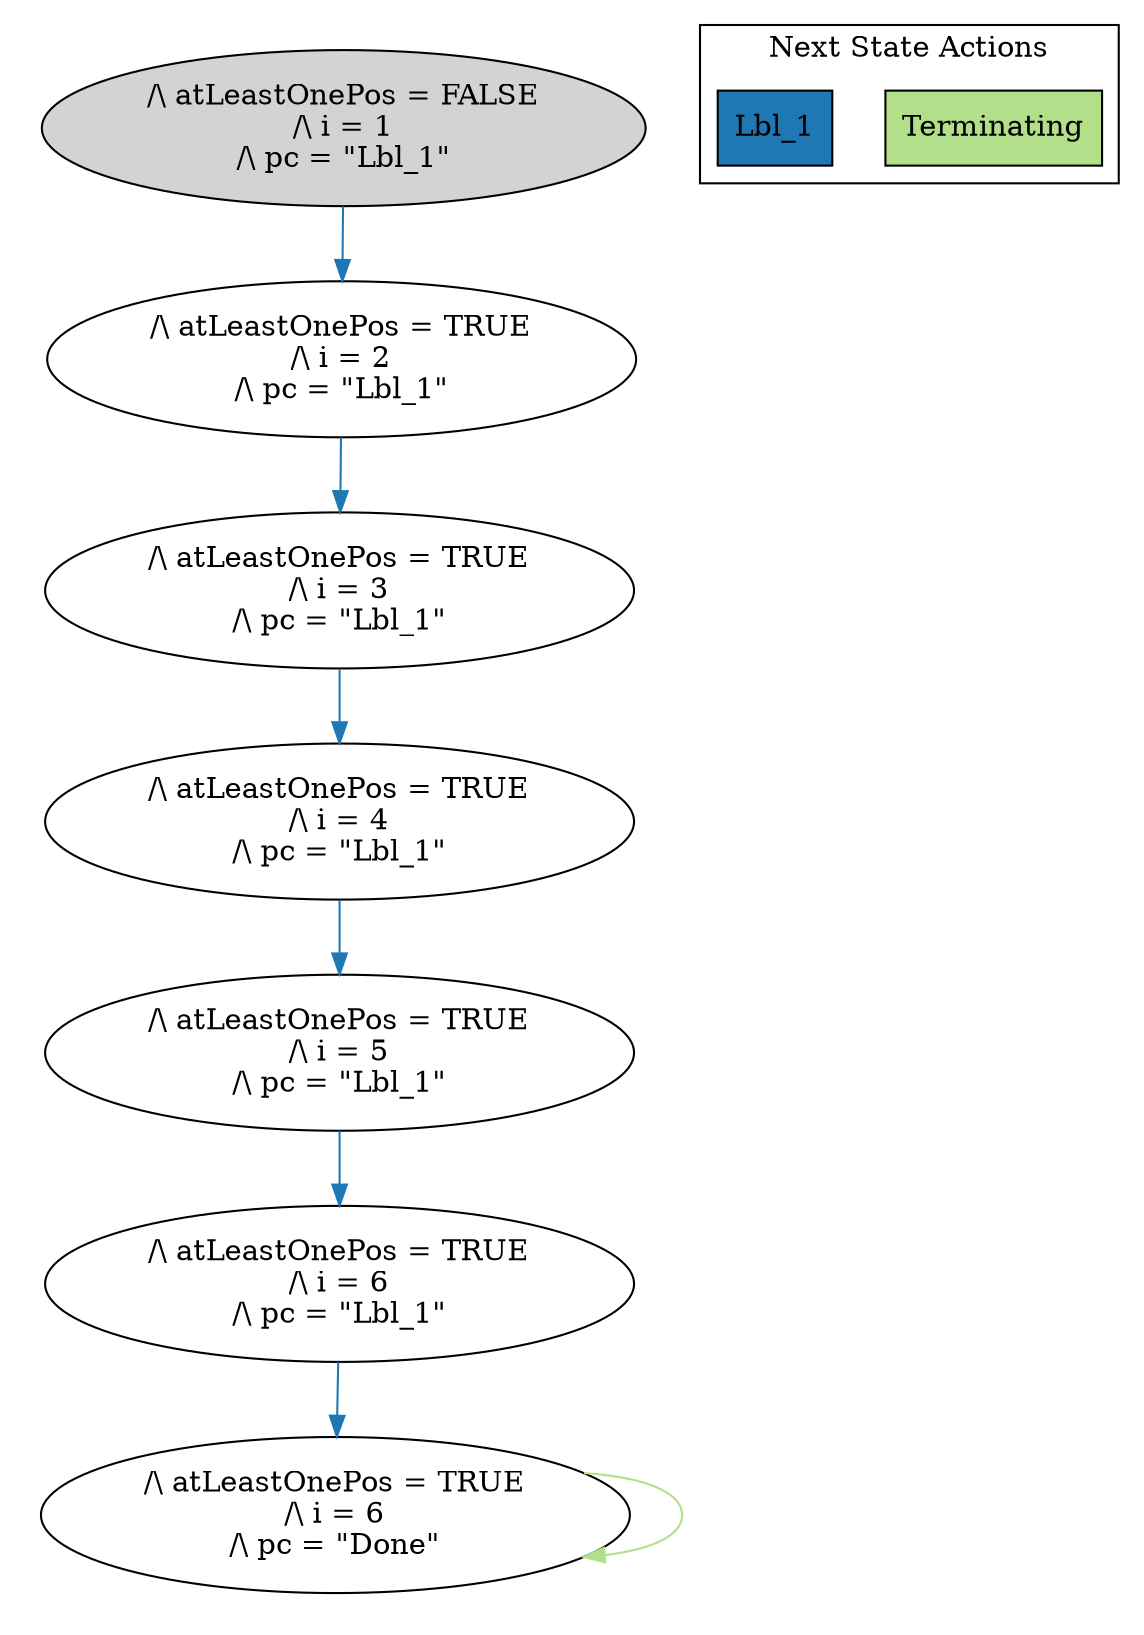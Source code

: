strict digraph DiskGraph {
edge [colorscheme="paired12"]
nodesep=0.35;
subgraph cluster_graph {
color="white";
5038739420060087481 [label="/\\ atLeastOnePos = FALSE\n/\\ i = 1\n/\\ pc = \"Lbl_1\"",style = filled]
5038739420060087481 -> 8282623598061308375 [label="",color="2",fontcolor="2"];
8282623598061308375 [label="/\\ atLeastOnePos = TRUE\n/\\ i = 2\n/\\ pc = \"Lbl_1\""];
8282623598061308375 -> 3621367641582978660 [label="",color="2",fontcolor="2"];
3621367641582978660 [label="/\\ atLeastOnePos = TRUE\n/\\ i = 3\n/\\ pc = \"Lbl_1\""];
3621367641582978660 -> -8426082215516673260 [label="",color="2",fontcolor="2"];
-8426082215516673260 [label="/\\ atLeastOnePos = TRUE\n/\\ i = 4\n/\\ pc = \"Lbl_1\""];
-8426082215516673260 -> -3773754564105739097 [label="",color="2",fontcolor="2"];
-3773754564105739097 [label="/\\ atLeastOnePos = TRUE\n/\\ i = 5\n/\\ pc = \"Lbl_1\""];
-3773754564105739097 -> 752174862927361138 [label="",color="2",fontcolor="2"];
752174862927361138 [label="/\\ atLeastOnePos = TRUE\n/\\ i = 6\n/\\ pc = \"Lbl_1\""];
752174862927361138 -> 4523551363876612906 [label="",color="2",fontcolor="2"];
4523551363876612906 [label="/\\ atLeastOnePos = TRUE\n/\\ i = 6\n/\\ pc = \"Done\""];
4523551363876612906 -> 4523551363876612906 [label="",color="3",fontcolor="3"];
{rank = same; 5038739420060087481;}
{rank = same; 8282623598061308375;}
{rank = same; 3621367641582978660;}
{rank = same; -8426082215516673260;}
{rank = same; -3773754564105739097;}
{rank = same; 752174862927361138;}
{rank = same; 4523551363876612906;}
}
subgraph cluster_legend {graph[style=bold];label = "Next State Actions" style="solid"
node [ labeljust="l",colorscheme="paired12",style=filled,shape=record ]
Terminating [label="Terminating",fillcolor=3]
Lbl_1 [label="Lbl_1",fillcolor=2]
}}